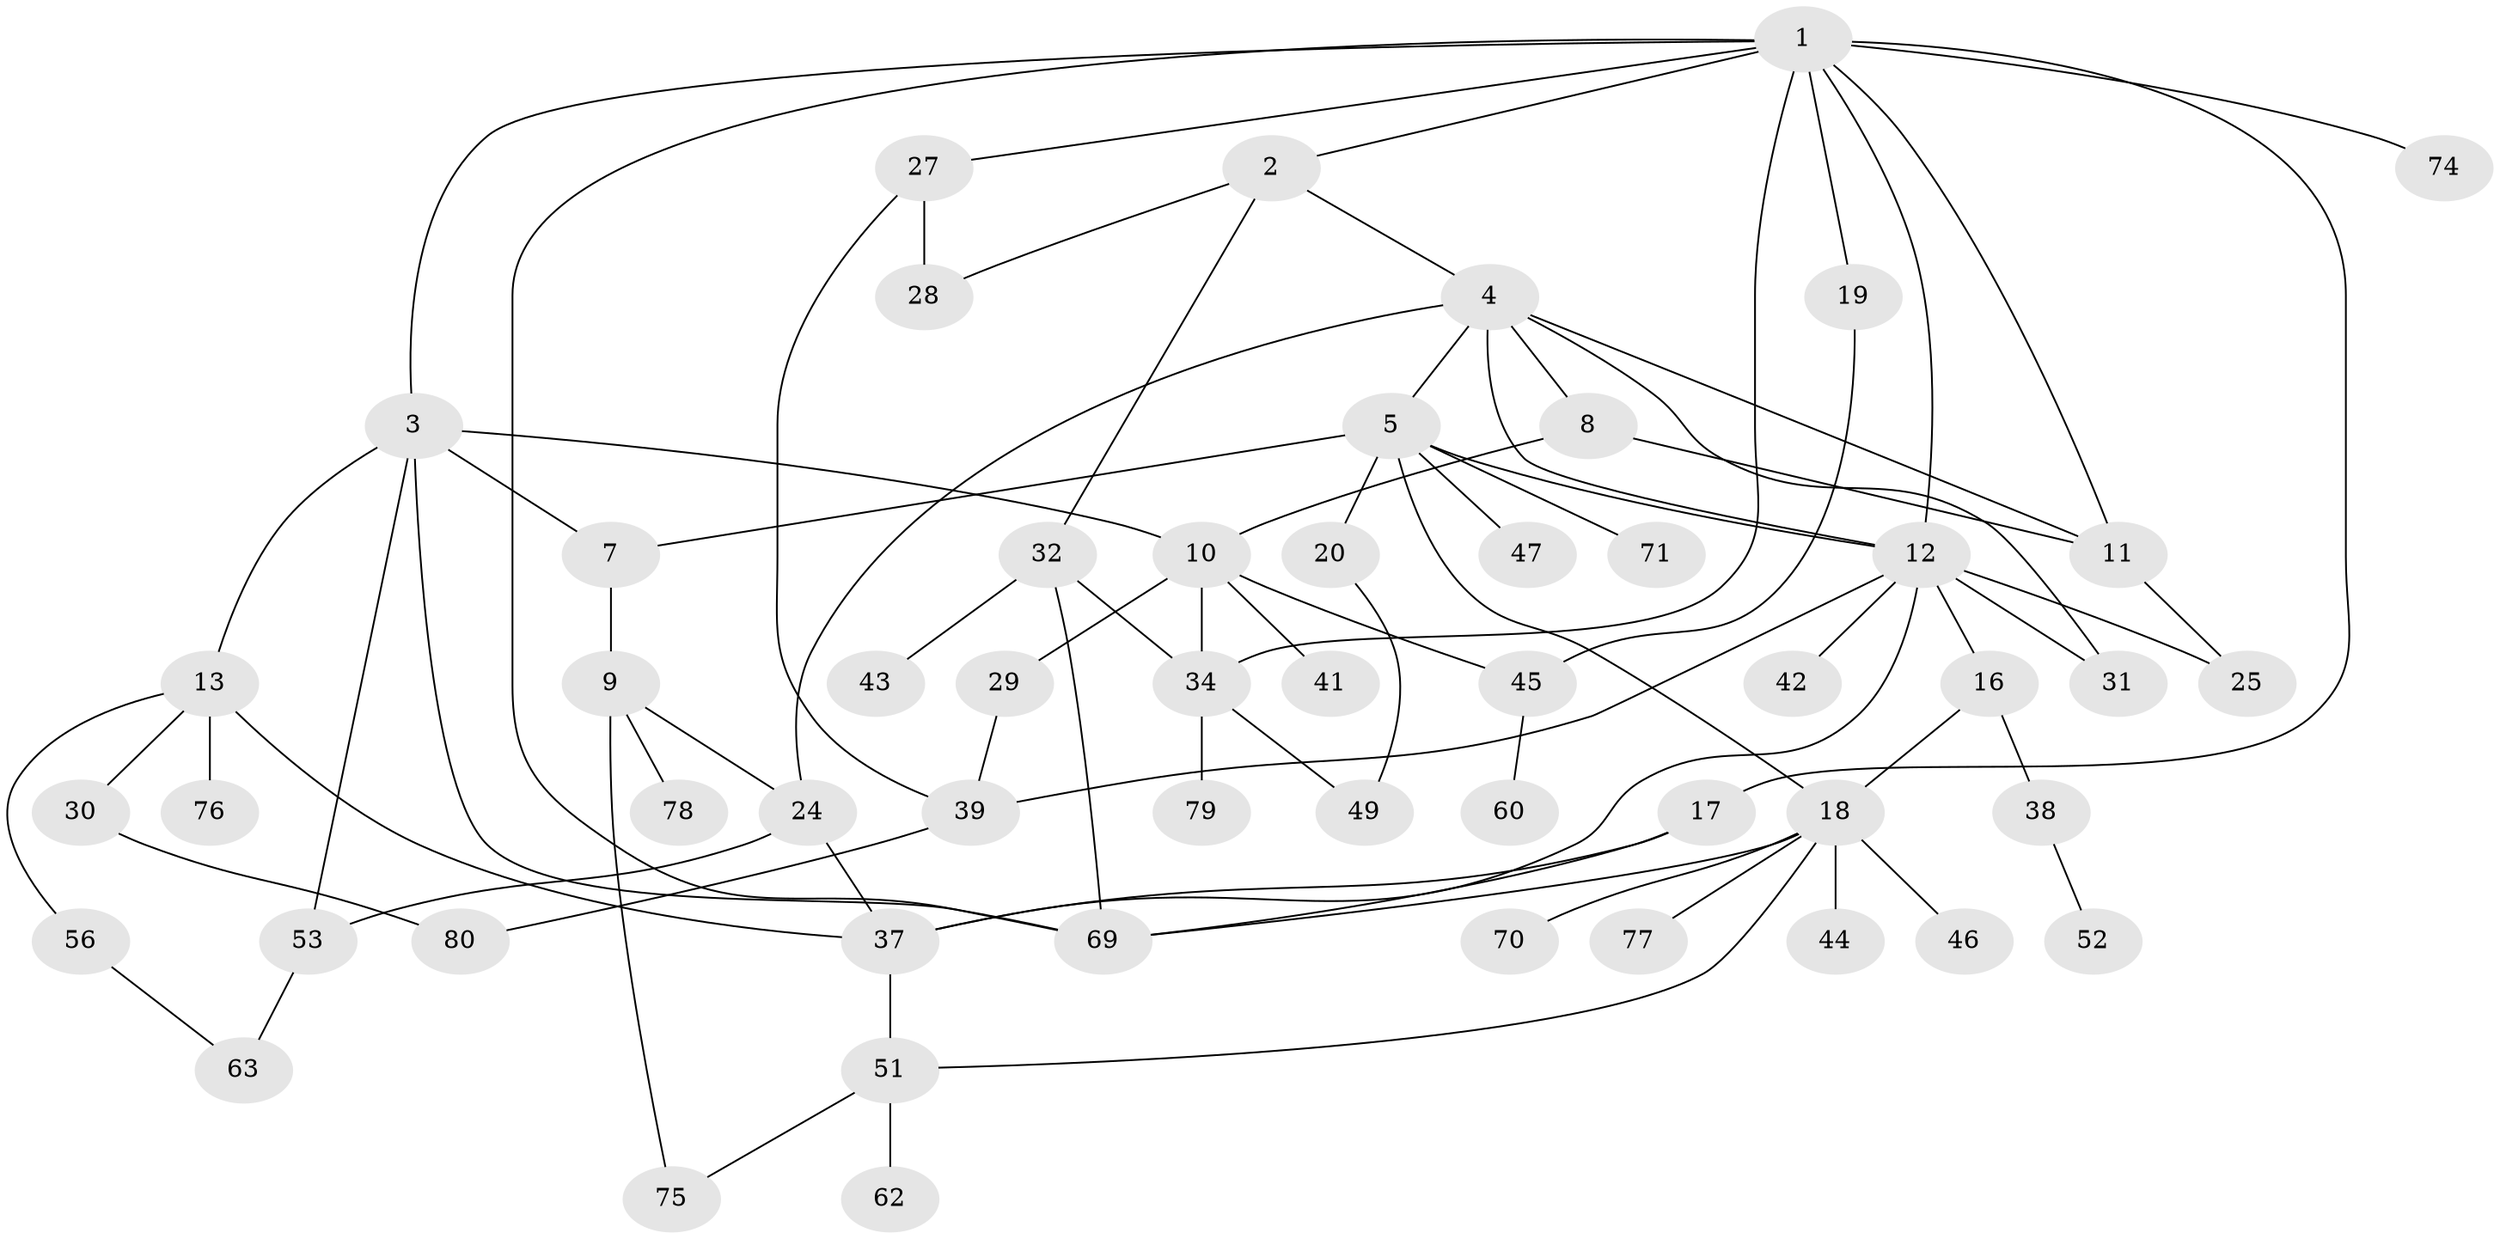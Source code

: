 // original degree distribution, {8: 0.0125, 3: 0.175, 5: 0.1125, 4: 0.125, 6: 0.0375, 2: 0.25, 1: 0.2875}
// Generated by graph-tools (version 1.1) at 2025/41/03/06/25 10:41:30]
// undirected, 54 vertices, 82 edges
graph export_dot {
graph [start="1"]
  node [color=gray90,style=filled];
  1 [super="+6"];
  2 [super="+23"];
  3 [super="+21"];
  4 [super="+15"];
  5 [super="+14"];
  7 [super="+67"];
  8;
  9 [super="+35"];
  10 [super="+64"];
  11 [super="+22"];
  12 [super="+58"];
  13 [super="+50"];
  16;
  17 [super="+59"];
  18 [super="+26"];
  19;
  20;
  24 [super="+61"];
  25 [super="+72"];
  27 [super="+68"];
  28 [super="+54"];
  29 [super="+33"];
  30;
  31;
  32 [super="+40"];
  34 [super="+36"];
  37 [super="+73"];
  38 [super="+48"];
  39 [super="+55"];
  41;
  42;
  43;
  44;
  45 [super="+57"];
  46;
  47;
  49 [super="+66"];
  51 [super="+65"];
  52;
  53;
  56;
  60;
  62;
  63;
  69;
  70;
  71;
  74;
  75;
  76;
  77;
  78;
  79;
  80;
  1 -- 2;
  1 -- 3;
  1 -- 12;
  1 -- 17;
  1 -- 19;
  1 -- 34;
  1 -- 69;
  1 -- 11;
  1 -- 74;
  1 -- 27;
  2 -- 4;
  2 -- 32;
  2 -- 28;
  3 -- 7;
  3 -- 13;
  3 -- 69;
  3 -- 10;
  3 -- 53;
  4 -- 5;
  4 -- 8;
  4 -- 31;
  4 -- 24;
  4 -- 11;
  4 -- 12;
  5 -- 18;
  5 -- 20;
  5 -- 71;
  5 -- 47;
  5 -- 12;
  5 -- 7;
  7 -- 9;
  8 -- 10;
  8 -- 11;
  9 -- 24;
  9 -- 78;
  9 -- 75;
  10 -- 29;
  10 -- 41;
  10 -- 45;
  10 -- 34;
  11 -- 25;
  12 -- 16;
  12 -- 39;
  12 -- 42;
  12 -- 31;
  12 -- 25;
  12 -- 37;
  13 -- 30;
  13 -- 56;
  13 -- 76;
  13 -- 37;
  16 -- 38;
  16 -- 18;
  17 -- 37;
  17 -- 69;
  18 -- 44;
  18 -- 70;
  18 -- 69;
  18 -- 51;
  18 -- 77;
  18 -- 46;
  19 -- 45;
  20 -- 49;
  24 -- 53;
  24 -- 37;
  27 -- 28;
  27 -- 39;
  29 -- 39;
  30 -- 80;
  32 -- 69;
  32 -- 34;
  32 -- 43;
  34 -- 49;
  34 -- 79;
  37 -- 51;
  38 -- 52;
  39 -- 80;
  45 -- 60;
  51 -- 62;
  51 -- 75;
  53 -- 63;
  56 -- 63;
}
